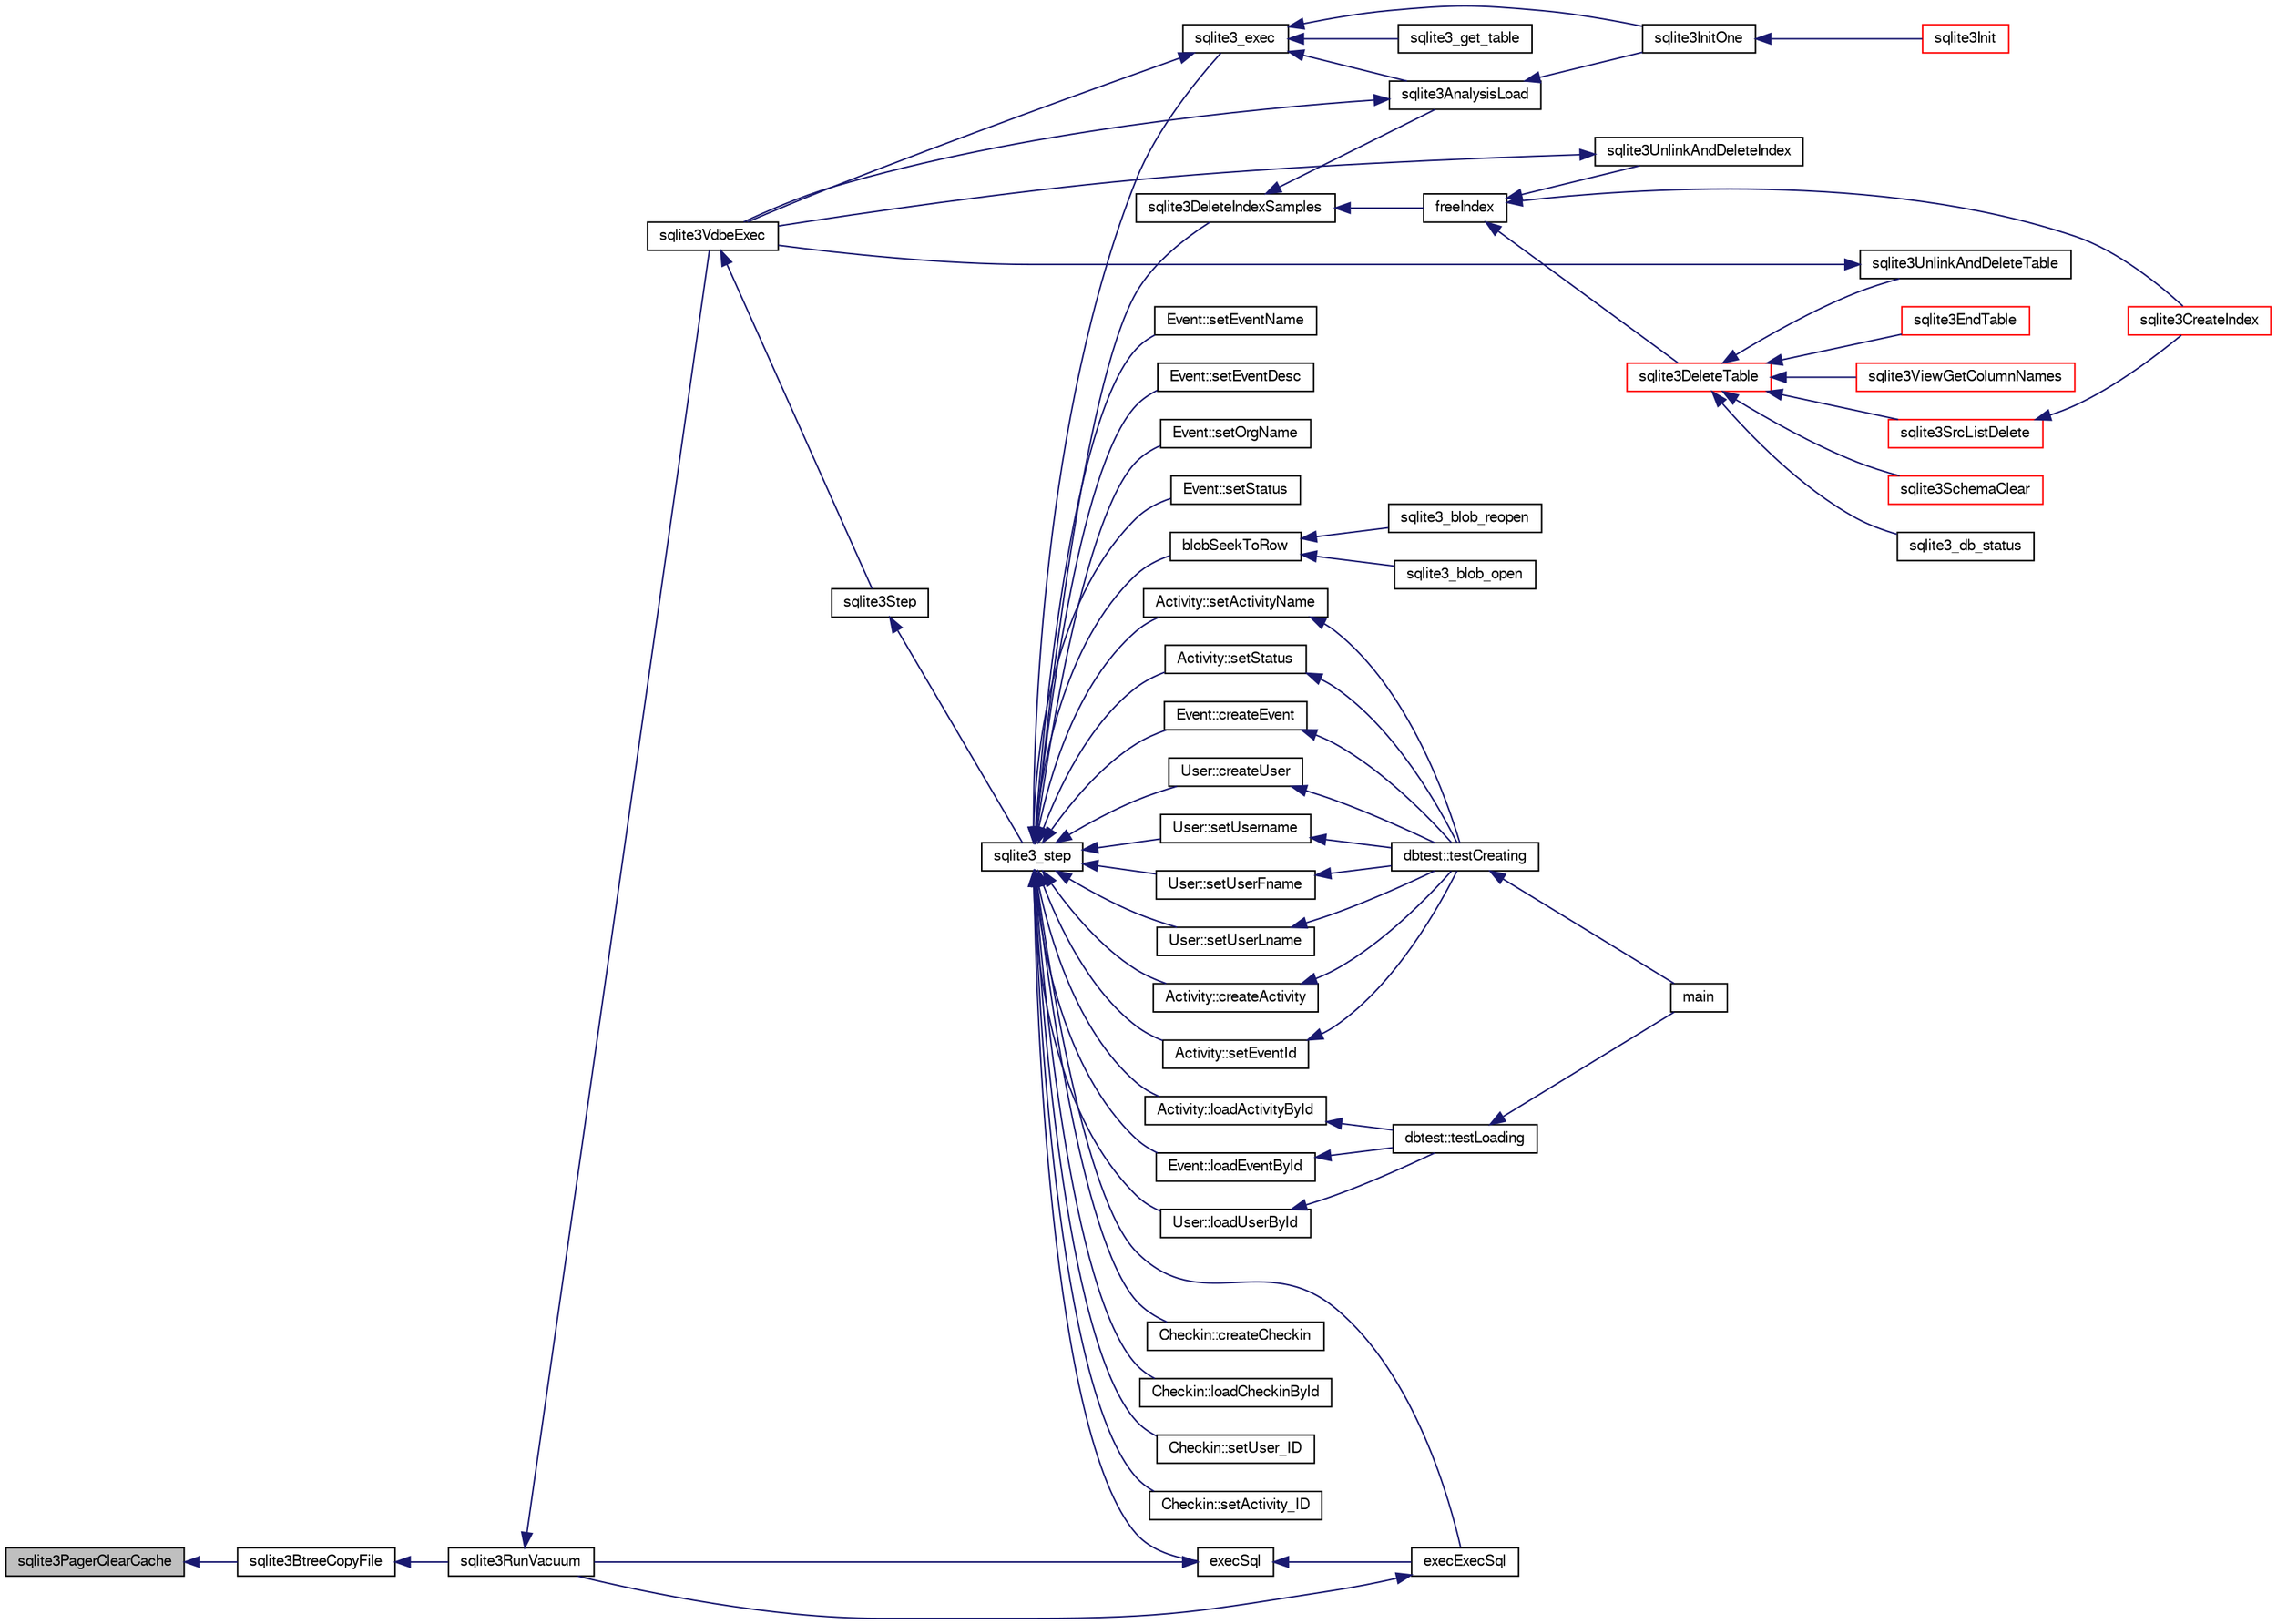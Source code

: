 digraph "sqlite3PagerClearCache"
{
  edge [fontname="FreeSans",fontsize="10",labelfontname="FreeSans",labelfontsize="10"];
  node [fontname="FreeSans",fontsize="10",shape=record];
  rankdir="LR";
  Node624306 [label="sqlite3PagerClearCache",height=0.2,width=0.4,color="black", fillcolor="grey75", style="filled", fontcolor="black"];
  Node624306 -> Node624307 [dir="back",color="midnightblue",fontsize="10",style="solid",fontname="FreeSans"];
  Node624307 [label="sqlite3BtreeCopyFile",height=0.2,width=0.4,color="black", fillcolor="white", style="filled",URL="$sqlite3_8c.html#a4d9e19a79f0d5c1dfcef0bd137ae83f9"];
  Node624307 -> Node624308 [dir="back",color="midnightblue",fontsize="10",style="solid",fontname="FreeSans"];
  Node624308 [label="sqlite3RunVacuum",height=0.2,width=0.4,color="black", fillcolor="white", style="filled",URL="$sqlite3_8c.html#a5e83ddc7b3e7e8e79ad5d1fc92de1d2f"];
  Node624308 -> Node624309 [dir="back",color="midnightblue",fontsize="10",style="solid",fontname="FreeSans"];
  Node624309 [label="sqlite3VdbeExec",height=0.2,width=0.4,color="black", fillcolor="white", style="filled",URL="$sqlite3_8c.html#a8ce40a614bdc56719c4d642b1e4dfb21"];
  Node624309 -> Node624310 [dir="back",color="midnightblue",fontsize="10",style="solid",fontname="FreeSans"];
  Node624310 [label="sqlite3Step",height=0.2,width=0.4,color="black", fillcolor="white", style="filled",URL="$sqlite3_8c.html#a3f2872e873e2758a4beedad1d5113554"];
  Node624310 -> Node624311 [dir="back",color="midnightblue",fontsize="10",style="solid",fontname="FreeSans"];
  Node624311 [label="sqlite3_step",height=0.2,width=0.4,color="black", fillcolor="white", style="filled",URL="$sqlite3_8h.html#ac1e491ce36b7471eb28387f7d3c74334"];
  Node624311 -> Node624312 [dir="back",color="midnightblue",fontsize="10",style="solid",fontname="FreeSans"];
  Node624312 [label="Activity::createActivity",height=0.2,width=0.4,color="black", fillcolor="white", style="filled",URL="$classActivity.html#a813cc5e52c14ab49b39014c134e3425b"];
  Node624312 -> Node624313 [dir="back",color="midnightblue",fontsize="10",style="solid",fontname="FreeSans"];
  Node624313 [label="dbtest::testCreating",height=0.2,width=0.4,color="black", fillcolor="white", style="filled",URL="$classdbtest.html#a8193e88a7df657069c8a6bd09c8243b7"];
  Node624313 -> Node624314 [dir="back",color="midnightblue",fontsize="10",style="solid",fontname="FreeSans"];
  Node624314 [label="main",height=0.2,width=0.4,color="black", fillcolor="white", style="filled",URL="$test_8cpp.html#ae66f6b31b5ad750f1fe042a706a4e3d4"];
  Node624311 -> Node624315 [dir="back",color="midnightblue",fontsize="10",style="solid",fontname="FreeSans"];
  Node624315 [label="Activity::loadActivityById",height=0.2,width=0.4,color="black", fillcolor="white", style="filled",URL="$classActivity.html#abe4ffb4f08a47212ebf9013259d9e7fd"];
  Node624315 -> Node624316 [dir="back",color="midnightblue",fontsize="10",style="solid",fontname="FreeSans"];
  Node624316 [label="dbtest::testLoading",height=0.2,width=0.4,color="black", fillcolor="white", style="filled",URL="$classdbtest.html#a6f98d82a2c8e2b9040848763504ddae1"];
  Node624316 -> Node624314 [dir="back",color="midnightblue",fontsize="10",style="solid",fontname="FreeSans"];
  Node624311 -> Node624317 [dir="back",color="midnightblue",fontsize="10",style="solid",fontname="FreeSans"];
  Node624317 [label="Activity::setEventId",height=0.2,width=0.4,color="black", fillcolor="white", style="filled",URL="$classActivity.html#adb1d0fd0d08f473e068f0a4086bfa9ca"];
  Node624317 -> Node624313 [dir="back",color="midnightblue",fontsize="10",style="solid",fontname="FreeSans"];
  Node624311 -> Node624318 [dir="back",color="midnightblue",fontsize="10",style="solid",fontname="FreeSans"];
  Node624318 [label="Activity::setActivityName",height=0.2,width=0.4,color="black", fillcolor="white", style="filled",URL="$classActivity.html#a62dc3737b33915a36086f9dd26d16a81"];
  Node624318 -> Node624313 [dir="back",color="midnightblue",fontsize="10",style="solid",fontname="FreeSans"];
  Node624311 -> Node624319 [dir="back",color="midnightblue",fontsize="10",style="solid",fontname="FreeSans"];
  Node624319 [label="Activity::setStatus",height=0.2,width=0.4,color="black", fillcolor="white", style="filled",URL="$classActivity.html#af618135a7738f4d2a7ee147a8ef912ea"];
  Node624319 -> Node624313 [dir="back",color="midnightblue",fontsize="10",style="solid",fontname="FreeSans"];
  Node624311 -> Node624320 [dir="back",color="midnightblue",fontsize="10",style="solid",fontname="FreeSans"];
  Node624320 [label="Checkin::createCheckin",height=0.2,width=0.4,color="black", fillcolor="white", style="filled",URL="$classCheckin.html#a4e40acdf7fff0e607f6de4f24f3a163c"];
  Node624311 -> Node624321 [dir="back",color="midnightblue",fontsize="10",style="solid",fontname="FreeSans"];
  Node624321 [label="Checkin::loadCheckinById",height=0.2,width=0.4,color="black", fillcolor="white", style="filled",URL="$classCheckin.html#a3461f70ea6c68475225f2a07f78a21e0"];
  Node624311 -> Node624322 [dir="back",color="midnightblue",fontsize="10",style="solid",fontname="FreeSans"];
  Node624322 [label="Checkin::setUser_ID",height=0.2,width=0.4,color="black", fillcolor="white", style="filled",URL="$classCheckin.html#a76ab640f4f912876dbebf183db5359c6"];
  Node624311 -> Node624323 [dir="back",color="midnightblue",fontsize="10",style="solid",fontname="FreeSans"];
  Node624323 [label="Checkin::setActivity_ID",height=0.2,width=0.4,color="black", fillcolor="white", style="filled",URL="$classCheckin.html#ab2ff3ec2604ec73a42af25874a00b232"];
  Node624311 -> Node624324 [dir="back",color="midnightblue",fontsize="10",style="solid",fontname="FreeSans"];
  Node624324 [label="Event::createEvent",height=0.2,width=0.4,color="black", fillcolor="white", style="filled",URL="$classEvent.html#a77adb9f4a46ffb32c2d931f0691f5903"];
  Node624324 -> Node624313 [dir="back",color="midnightblue",fontsize="10",style="solid",fontname="FreeSans"];
  Node624311 -> Node624325 [dir="back",color="midnightblue",fontsize="10",style="solid",fontname="FreeSans"];
  Node624325 [label="Event::loadEventById",height=0.2,width=0.4,color="black", fillcolor="white", style="filled",URL="$classEvent.html#afa66cea33f722dbeecb69cc98fdea055"];
  Node624325 -> Node624316 [dir="back",color="midnightblue",fontsize="10",style="solid",fontname="FreeSans"];
  Node624311 -> Node624326 [dir="back",color="midnightblue",fontsize="10",style="solid",fontname="FreeSans"];
  Node624326 [label="Event::setEventName",height=0.2,width=0.4,color="black", fillcolor="white", style="filled",URL="$classEvent.html#a10596b6ca077df05184e30d62b08729d"];
  Node624311 -> Node624327 [dir="back",color="midnightblue",fontsize="10",style="solid",fontname="FreeSans"];
  Node624327 [label="Event::setEventDesc",height=0.2,width=0.4,color="black", fillcolor="white", style="filled",URL="$classEvent.html#ae36b8377dcae792f1c5c4726024c981b"];
  Node624311 -> Node624328 [dir="back",color="midnightblue",fontsize="10",style="solid",fontname="FreeSans"];
  Node624328 [label="Event::setOrgName",height=0.2,width=0.4,color="black", fillcolor="white", style="filled",URL="$classEvent.html#a19aac0f776bd764563a54977656cf680"];
  Node624311 -> Node624329 [dir="back",color="midnightblue",fontsize="10",style="solid",fontname="FreeSans"];
  Node624329 [label="Event::setStatus",height=0.2,width=0.4,color="black", fillcolor="white", style="filled",URL="$classEvent.html#ab0a6b9285af0f4172eb841e2b80f8972"];
  Node624311 -> Node624330 [dir="back",color="midnightblue",fontsize="10",style="solid",fontname="FreeSans"];
  Node624330 [label="blobSeekToRow",height=0.2,width=0.4,color="black", fillcolor="white", style="filled",URL="$sqlite3_8c.html#afff57e13332b98c8a44a7cebe38962ab"];
  Node624330 -> Node624331 [dir="back",color="midnightblue",fontsize="10",style="solid",fontname="FreeSans"];
  Node624331 [label="sqlite3_blob_open",height=0.2,width=0.4,color="black", fillcolor="white", style="filled",URL="$sqlite3_8h.html#adb8ad839a5bdd62a43785132bc7dd518"];
  Node624330 -> Node624332 [dir="back",color="midnightblue",fontsize="10",style="solid",fontname="FreeSans"];
  Node624332 [label="sqlite3_blob_reopen",height=0.2,width=0.4,color="black", fillcolor="white", style="filled",URL="$sqlite3_8h.html#abc77c24fdc0150138490359a94360f7e"];
  Node624311 -> Node624333 [dir="back",color="midnightblue",fontsize="10",style="solid",fontname="FreeSans"];
  Node624333 [label="sqlite3DeleteIndexSamples",height=0.2,width=0.4,color="black", fillcolor="white", style="filled",URL="$sqlite3_8c.html#aaeda0302fbf61397ec009f65bed047ef"];
  Node624333 -> Node624334 [dir="back",color="midnightblue",fontsize="10",style="solid",fontname="FreeSans"];
  Node624334 [label="sqlite3AnalysisLoad",height=0.2,width=0.4,color="black", fillcolor="white", style="filled",URL="$sqlite3_8c.html#a48a2301c27e1d3d68708b9b8761b5a01"];
  Node624334 -> Node624309 [dir="back",color="midnightblue",fontsize="10",style="solid",fontname="FreeSans"];
  Node624334 -> Node624335 [dir="back",color="midnightblue",fontsize="10",style="solid",fontname="FreeSans"];
  Node624335 [label="sqlite3InitOne",height=0.2,width=0.4,color="black", fillcolor="white", style="filled",URL="$sqlite3_8c.html#ac4318b25df65269906b0379251fe9b85"];
  Node624335 -> Node624336 [dir="back",color="midnightblue",fontsize="10",style="solid",fontname="FreeSans"];
  Node624336 [label="sqlite3Init",height=0.2,width=0.4,color="red", fillcolor="white", style="filled",URL="$sqlite3_8c.html#aed74e3dc765631a833f522f425ff5a48"];
  Node624333 -> Node624436 [dir="back",color="midnightblue",fontsize="10",style="solid",fontname="FreeSans"];
  Node624436 [label="freeIndex",height=0.2,width=0.4,color="black", fillcolor="white", style="filled",URL="$sqlite3_8c.html#a00907c99c18d5bcb9d0b38c077146c31"];
  Node624436 -> Node624437 [dir="back",color="midnightblue",fontsize="10",style="solid",fontname="FreeSans"];
  Node624437 [label="sqlite3UnlinkAndDeleteIndex",height=0.2,width=0.4,color="black", fillcolor="white", style="filled",URL="$sqlite3_8c.html#a889f2dcb438c56db37a6d61e9f25e244"];
  Node624437 -> Node624309 [dir="back",color="midnightblue",fontsize="10",style="solid",fontname="FreeSans"];
  Node624436 -> Node624438 [dir="back",color="midnightblue",fontsize="10",style="solid",fontname="FreeSans"];
  Node624438 [label="sqlite3DeleteTable",height=0.2,width=0.4,color="red", fillcolor="white", style="filled",URL="$sqlite3_8c.html#a7fd3d507375a381a3807f92735318973"];
  Node624438 -> Node624439 [dir="back",color="midnightblue",fontsize="10",style="solid",fontname="FreeSans"];
  Node624439 [label="sqlite3_db_status",height=0.2,width=0.4,color="black", fillcolor="white", style="filled",URL="$sqlite3_8h.html#ab64e8333313ee2e44116842711818940"];
  Node624438 -> Node624440 [dir="back",color="midnightblue",fontsize="10",style="solid",fontname="FreeSans"];
  Node624440 [label="sqlite3UnlinkAndDeleteTable",height=0.2,width=0.4,color="black", fillcolor="white", style="filled",URL="$sqlite3_8c.html#a9733677716a49de464f86fff164e9a1b"];
  Node624440 -> Node624309 [dir="back",color="midnightblue",fontsize="10",style="solid",fontname="FreeSans"];
  Node624438 -> Node624351 [dir="back",color="midnightblue",fontsize="10",style="solid",fontname="FreeSans"];
  Node624351 [label="sqlite3EndTable",height=0.2,width=0.4,color="red", fillcolor="white", style="filled",URL="$sqlite3_8c.html#a7b5f2c66c0f0b6f819d970ca389768b0"];
  Node624438 -> Node624386 [dir="back",color="midnightblue",fontsize="10",style="solid",fontname="FreeSans"];
  Node624386 [label="sqlite3ViewGetColumnNames",height=0.2,width=0.4,color="red", fillcolor="white", style="filled",URL="$sqlite3_8c.html#aebc7cd8d9e2bd174ae0a60363d3f6ce8"];
  Node624438 -> Node624441 [dir="back",color="midnightblue",fontsize="10",style="solid",fontname="FreeSans"];
  Node624441 [label="sqlite3SrcListDelete",height=0.2,width=0.4,color="red", fillcolor="white", style="filled",URL="$sqlite3_8c.html#acc250a3e5e7fd8889a16a9f28e3e7312"];
  Node624441 -> Node624348 [dir="back",color="midnightblue",fontsize="10",style="solid",fontname="FreeSans"];
  Node624348 [label="sqlite3CreateIndex",height=0.2,width=0.4,color="red", fillcolor="white", style="filled",URL="$sqlite3_8c.html#a8dbe5e590ab6c58a8c45f34f7c81e825"];
  Node624438 -> Node624517 [dir="back",color="midnightblue",fontsize="10",style="solid",fontname="FreeSans"];
  Node624517 [label="sqlite3SchemaClear",height=0.2,width=0.4,color="red", fillcolor="white", style="filled",URL="$sqlite3_8c.html#a927c603430267e42c56ab38ca221322a"];
  Node624436 -> Node624348 [dir="back",color="midnightblue",fontsize="10",style="solid",fontname="FreeSans"];
  Node624311 -> Node624501 [dir="back",color="midnightblue",fontsize="10",style="solid",fontname="FreeSans"];
  Node624501 [label="sqlite3_exec",height=0.2,width=0.4,color="black", fillcolor="white", style="filled",URL="$sqlite3_8h.html#a97487ec8150e0bcc8fa392ab8f0e24db"];
  Node624501 -> Node624309 [dir="back",color="midnightblue",fontsize="10",style="solid",fontname="FreeSans"];
  Node624501 -> Node624334 [dir="back",color="midnightblue",fontsize="10",style="solid",fontname="FreeSans"];
  Node624501 -> Node624335 [dir="back",color="midnightblue",fontsize="10",style="solid",fontname="FreeSans"];
  Node624501 -> Node624502 [dir="back",color="midnightblue",fontsize="10",style="solid",fontname="FreeSans"];
  Node624502 [label="sqlite3_get_table",height=0.2,width=0.4,color="black", fillcolor="white", style="filled",URL="$sqlite3_8h.html#a5effeac4e12df57beaa35c5be1f61579"];
  Node624311 -> Node624493 [dir="back",color="midnightblue",fontsize="10",style="solid",fontname="FreeSans"];
  Node624493 [label="execSql",height=0.2,width=0.4,color="black", fillcolor="white", style="filled",URL="$sqlite3_8c.html#a7d16651b98a110662f4c265eff0246cb"];
  Node624493 -> Node624494 [dir="back",color="midnightblue",fontsize="10",style="solid",fontname="FreeSans"];
  Node624494 [label="execExecSql",height=0.2,width=0.4,color="black", fillcolor="white", style="filled",URL="$sqlite3_8c.html#ac1be09a6c047f21133d16378d301e0d4"];
  Node624494 -> Node624308 [dir="back",color="midnightblue",fontsize="10",style="solid",fontname="FreeSans"];
  Node624493 -> Node624308 [dir="back",color="midnightblue",fontsize="10",style="solid",fontname="FreeSans"];
  Node624311 -> Node624494 [dir="back",color="midnightblue",fontsize="10",style="solid",fontname="FreeSans"];
  Node624311 -> Node624495 [dir="back",color="midnightblue",fontsize="10",style="solid",fontname="FreeSans"];
  Node624495 [label="User::createUser",height=0.2,width=0.4,color="black", fillcolor="white", style="filled",URL="$classUser.html#a22ed673939e8cc0a136130b809bba513"];
  Node624495 -> Node624313 [dir="back",color="midnightblue",fontsize="10",style="solid",fontname="FreeSans"];
  Node624311 -> Node624496 [dir="back",color="midnightblue",fontsize="10",style="solid",fontname="FreeSans"];
  Node624496 [label="User::loadUserById",height=0.2,width=0.4,color="black", fillcolor="white", style="filled",URL="$classUser.html#a863377665b7fb83c5547dcf9727f5092"];
  Node624496 -> Node624316 [dir="back",color="midnightblue",fontsize="10",style="solid",fontname="FreeSans"];
  Node624311 -> Node624497 [dir="back",color="midnightblue",fontsize="10",style="solid",fontname="FreeSans"];
  Node624497 [label="User::setUsername",height=0.2,width=0.4,color="black", fillcolor="white", style="filled",URL="$classUser.html#aa0497022a136cb78de785b0a39ae60b1"];
  Node624497 -> Node624313 [dir="back",color="midnightblue",fontsize="10",style="solid",fontname="FreeSans"];
  Node624311 -> Node624498 [dir="back",color="midnightblue",fontsize="10",style="solid",fontname="FreeSans"];
  Node624498 [label="User::setUserFname",height=0.2,width=0.4,color="black", fillcolor="white", style="filled",URL="$classUser.html#a72657eb55cd0ca437b4841a43f19912f"];
  Node624498 -> Node624313 [dir="back",color="midnightblue",fontsize="10",style="solid",fontname="FreeSans"];
  Node624311 -> Node624499 [dir="back",color="midnightblue",fontsize="10",style="solid",fontname="FreeSans"];
  Node624499 [label="User::setUserLname",height=0.2,width=0.4,color="black", fillcolor="white", style="filled",URL="$classUser.html#aa25973387e5afe1aa6f60dd6545e33b5"];
  Node624499 -> Node624313 [dir="back",color="midnightblue",fontsize="10",style="solid",fontname="FreeSans"];
}
